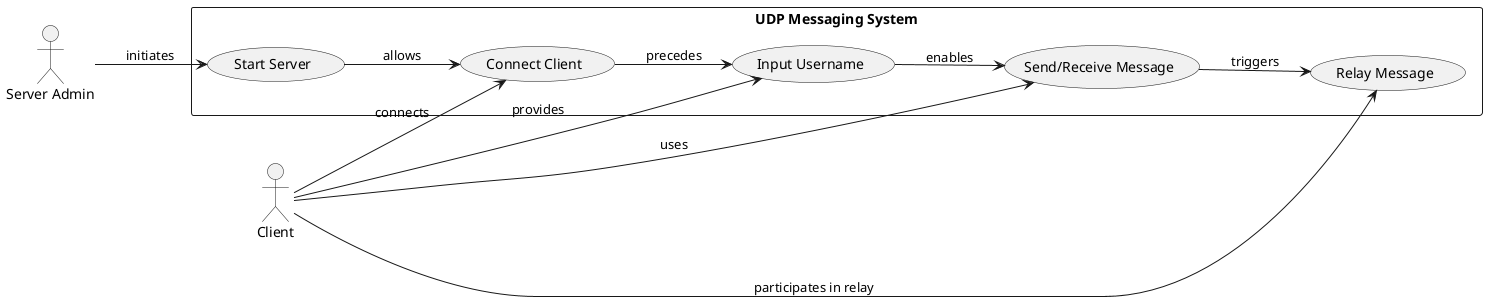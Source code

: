 @startuml
left to right direction
skinparam packageStyle rectangle

actor "Client" as Client
actor "Server Admin" as Admin

rectangle "UDP Messaging System" {
    usecase "Start Server" as UC1
    usecase "Connect Client" as UC2
    usecase "Input Username" as UC3
    usecase "Send/Receive Message" as UC4
    usecase "Relay Message" as UC5
}

Admin --> UC1 : initiates
Client --> UC2 : connects
Client --> UC3 : provides
Client --> UC4 : uses
Client --> UC5 : participates in relay
UC1 --> UC2 : allows
UC2 --> UC3 : precedes
UC3 --> UC4 : enables
UC4 --> UC5 : triggers

@enduml
